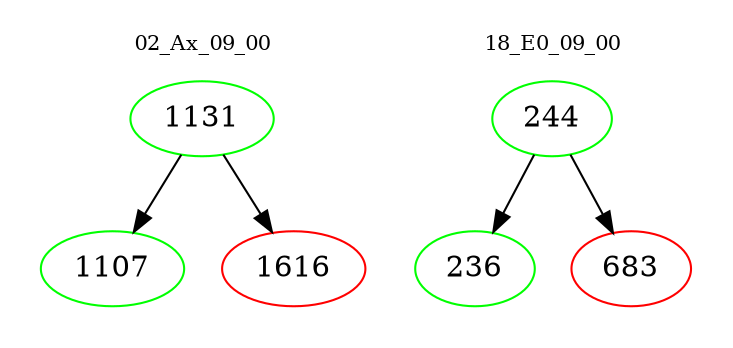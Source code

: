 digraph{
subgraph cluster_0 {
color = white
label = "02_Ax_09_00";
fontsize=10;
T0_1131 [label="1131", color="green"]
T0_1131 -> T0_1107 [color="black"]
T0_1107 [label="1107", color="green"]
T0_1131 -> T0_1616 [color="black"]
T0_1616 [label="1616", color="red"]
}
subgraph cluster_1 {
color = white
label = "18_E0_09_00";
fontsize=10;
T1_244 [label="244", color="green"]
T1_244 -> T1_236 [color="black"]
T1_236 [label="236", color="green"]
T1_244 -> T1_683 [color="black"]
T1_683 [label="683", color="red"]
}
}
